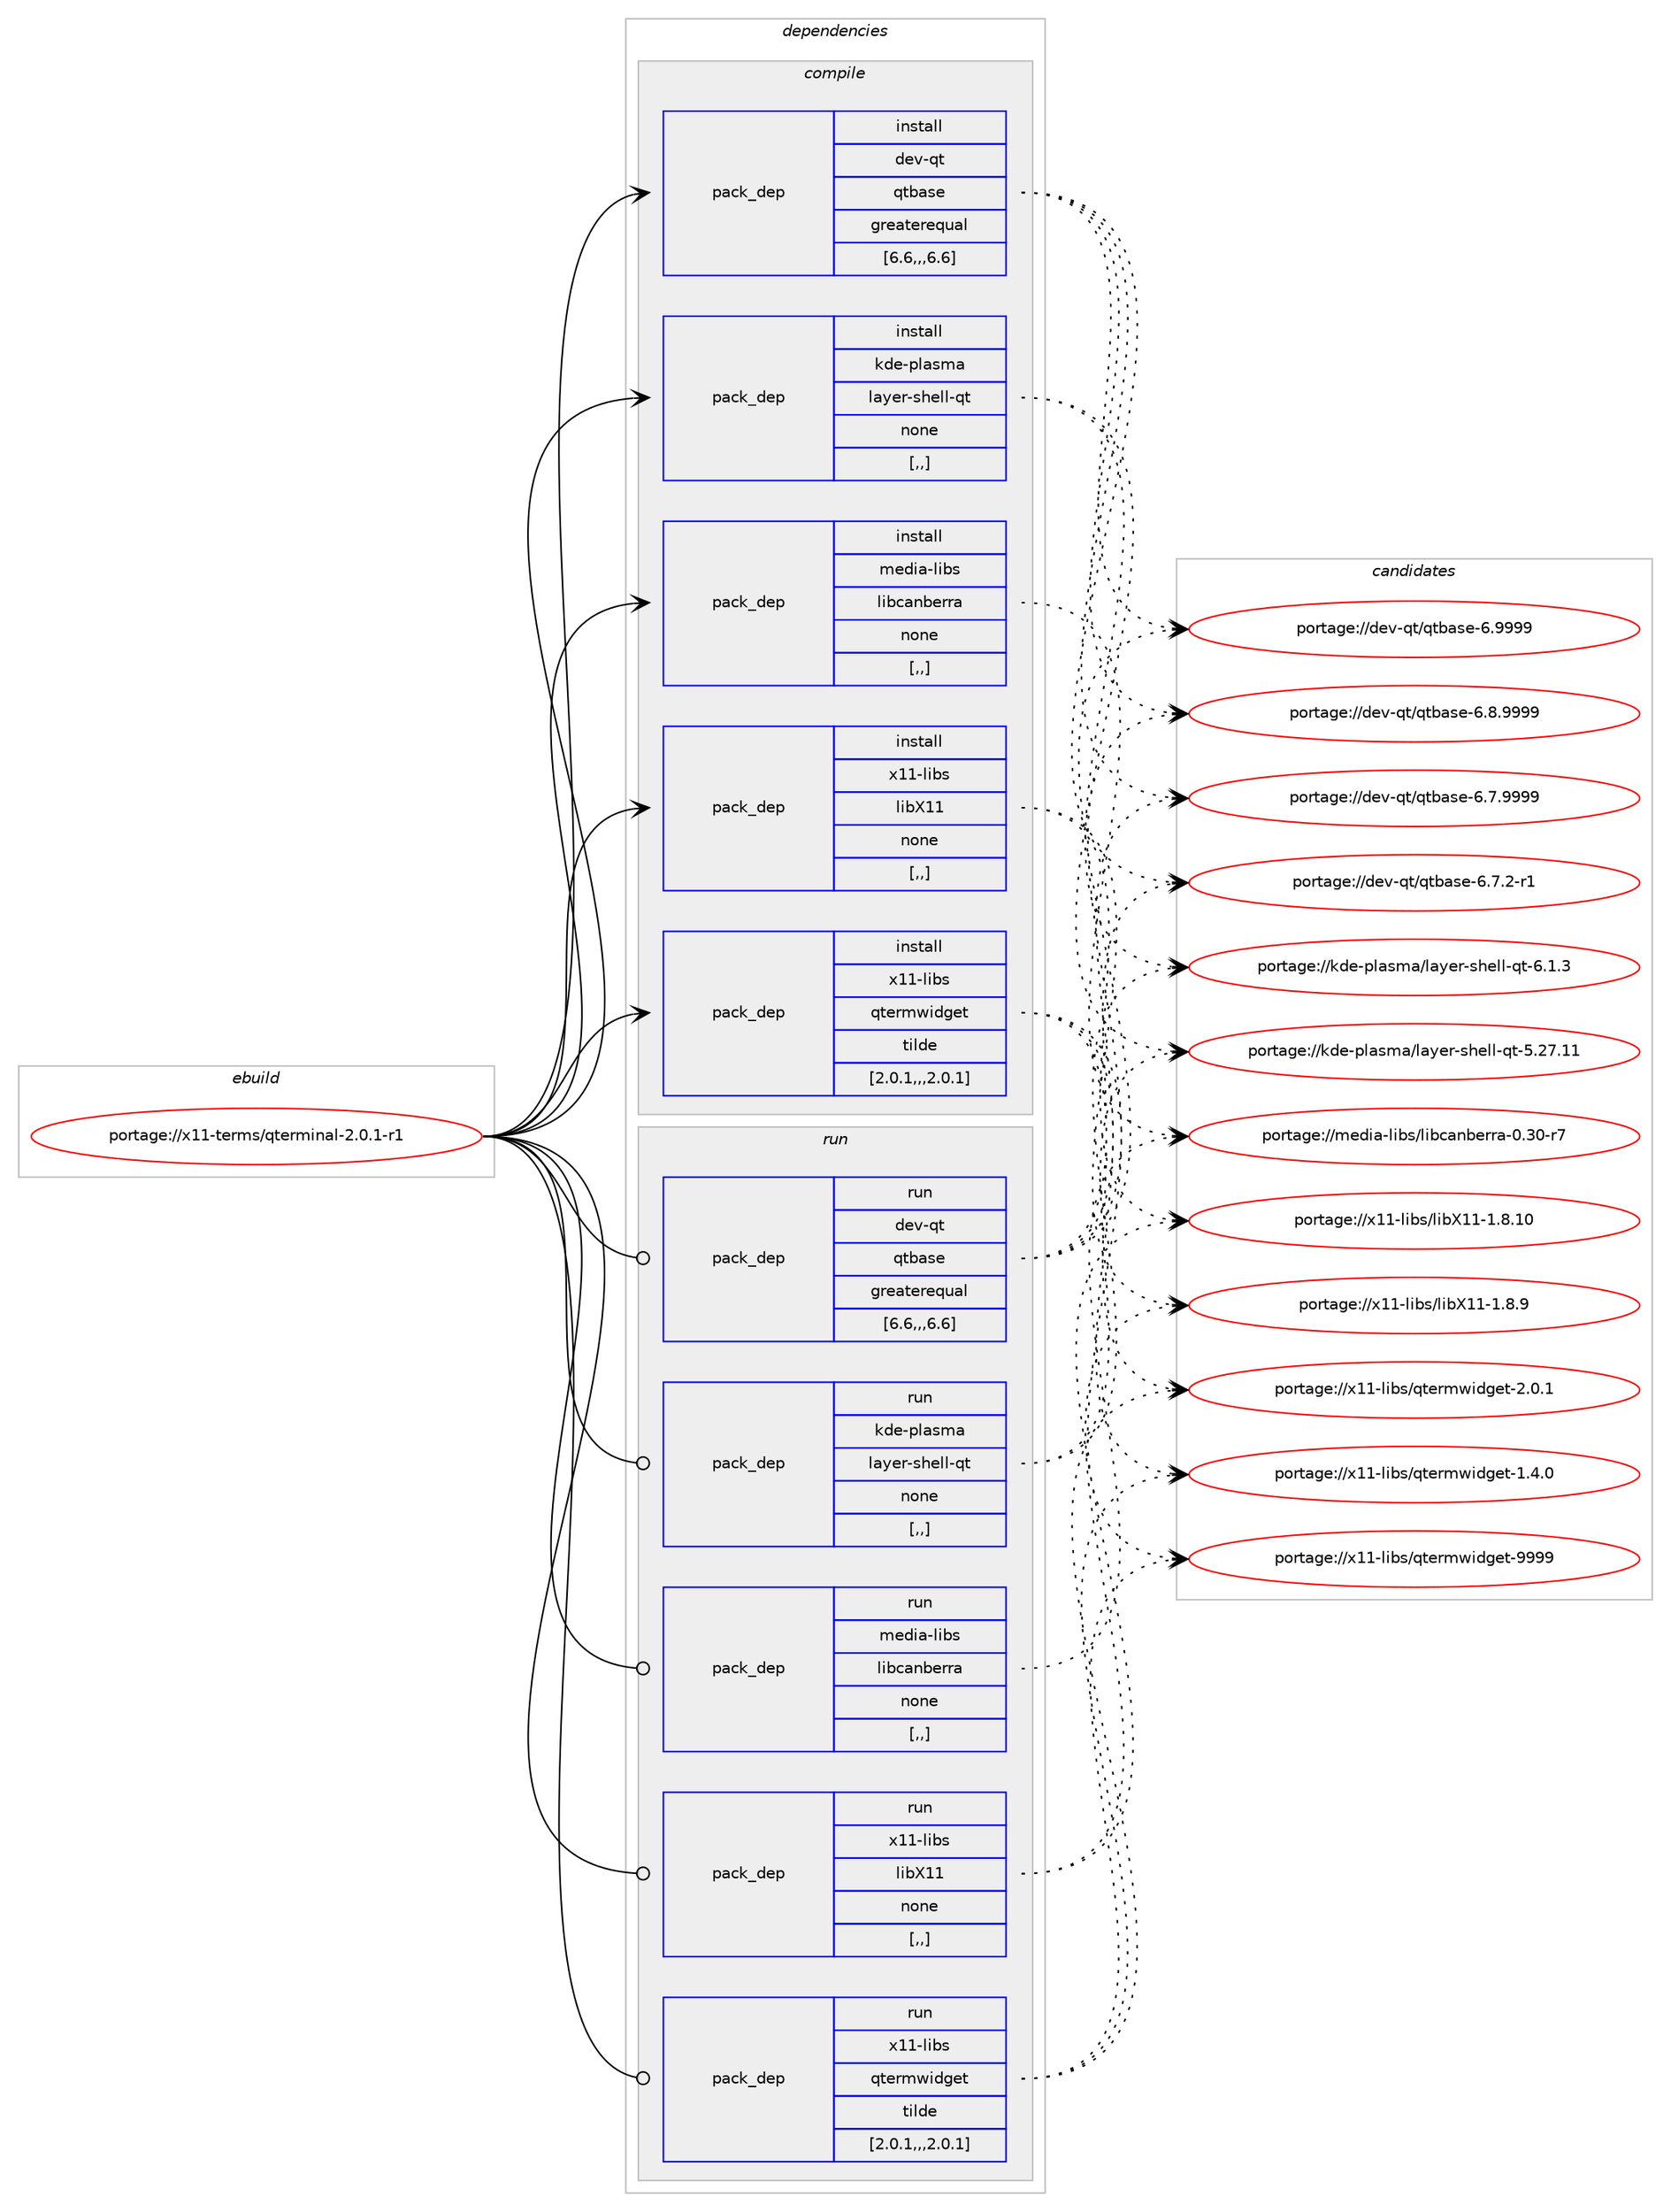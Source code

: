 digraph prolog {

# *************
# Graph options
# *************

newrank=true;
concentrate=true;
compound=true;
graph [rankdir=LR,fontname=Helvetica,fontsize=10,ranksep=1.5];#, ranksep=2.5, nodesep=0.2];
edge  [arrowhead=vee];
node  [fontname=Helvetica,fontsize=10];

# **********
# The ebuild
# **********

subgraph cluster_leftcol {
color=gray;
label=<<i>ebuild</i>>;
id [label="portage://x11-terms/qterminal-2.0.1-r1", color=red, width=4, href="../x11-terms/qterminal-2.0.1-r1.svg"];
}

# ****************
# The dependencies
# ****************

subgraph cluster_midcol {
color=gray;
label=<<i>dependencies</i>>;
subgraph cluster_compile {
fillcolor="#eeeeee";
style=filled;
label=<<i>compile</i>>;
subgraph pack340471 {
dependency467004 [label=<<TABLE BORDER="0" CELLBORDER="1" CELLSPACING="0" CELLPADDING="4" WIDTH="220"><TR><TD ROWSPAN="6" CELLPADDING="30">pack_dep</TD></TR><TR><TD WIDTH="110">install</TD></TR><TR><TD>dev-qt</TD></TR><TR><TD>qtbase</TD></TR><TR><TD>greaterequal</TD></TR><TR><TD>[6.6,,,6.6]</TD></TR></TABLE>>, shape=none, color=blue];
}
id:e -> dependency467004:w [weight=20,style="solid",arrowhead="vee"];
subgraph pack340472 {
dependency467005 [label=<<TABLE BORDER="0" CELLBORDER="1" CELLSPACING="0" CELLPADDING="4" WIDTH="220"><TR><TD ROWSPAN="6" CELLPADDING="30">pack_dep</TD></TR><TR><TD WIDTH="110">install</TD></TR><TR><TD>kde-plasma</TD></TR><TR><TD>layer-shell-qt</TD></TR><TR><TD>none</TD></TR><TR><TD>[,,]</TD></TR></TABLE>>, shape=none, color=blue];
}
id:e -> dependency467005:w [weight=20,style="solid",arrowhead="vee"];
subgraph pack340473 {
dependency467006 [label=<<TABLE BORDER="0" CELLBORDER="1" CELLSPACING="0" CELLPADDING="4" WIDTH="220"><TR><TD ROWSPAN="6" CELLPADDING="30">pack_dep</TD></TR><TR><TD WIDTH="110">install</TD></TR><TR><TD>media-libs</TD></TR><TR><TD>libcanberra</TD></TR><TR><TD>none</TD></TR><TR><TD>[,,]</TD></TR></TABLE>>, shape=none, color=blue];
}
id:e -> dependency467006:w [weight=20,style="solid",arrowhead="vee"];
subgraph pack340474 {
dependency467007 [label=<<TABLE BORDER="0" CELLBORDER="1" CELLSPACING="0" CELLPADDING="4" WIDTH="220"><TR><TD ROWSPAN="6" CELLPADDING="30">pack_dep</TD></TR><TR><TD WIDTH="110">install</TD></TR><TR><TD>x11-libs</TD></TR><TR><TD>libX11</TD></TR><TR><TD>none</TD></TR><TR><TD>[,,]</TD></TR></TABLE>>, shape=none, color=blue];
}
id:e -> dependency467007:w [weight=20,style="solid",arrowhead="vee"];
subgraph pack340475 {
dependency467008 [label=<<TABLE BORDER="0" CELLBORDER="1" CELLSPACING="0" CELLPADDING="4" WIDTH="220"><TR><TD ROWSPAN="6" CELLPADDING="30">pack_dep</TD></TR><TR><TD WIDTH="110">install</TD></TR><TR><TD>x11-libs</TD></TR><TR><TD>qtermwidget</TD></TR><TR><TD>tilde</TD></TR><TR><TD>[2.0.1,,,2.0.1]</TD></TR></TABLE>>, shape=none, color=blue];
}
id:e -> dependency467008:w [weight=20,style="solid",arrowhead="vee"];
}
subgraph cluster_compileandrun {
fillcolor="#eeeeee";
style=filled;
label=<<i>compile and run</i>>;
}
subgraph cluster_run {
fillcolor="#eeeeee";
style=filled;
label=<<i>run</i>>;
subgraph pack340476 {
dependency467009 [label=<<TABLE BORDER="0" CELLBORDER="1" CELLSPACING="0" CELLPADDING="4" WIDTH="220"><TR><TD ROWSPAN="6" CELLPADDING="30">pack_dep</TD></TR><TR><TD WIDTH="110">run</TD></TR><TR><TD>dev-qt</TD></TR><TR><TD>qtbase</TD></TR><TR><TD>greaterequal</TD></TR><TR><TD>[6.6,,,6.6]</TD></TR></TABLE>>, shape=none, color=blue];
}
id:e -> dependency467009:w [weight=20,style="solid",arrowhead="odot"];
subgraph pack340477 {
dependency467010 [label=<<TABLE BORDER="0" CELLBORDER="1" CELLSPACING="0" CELLPADDING="4" WIDTH="220"><TR><TD ROWSPAN="6" CELLPADDING="30">pack_dep</TD></TR><TR><TD WIDTH="110">run</TD></TR><TR><TD>kde-plasma</TD></TR><TR><TD>layer-shell-qt</TD></TR><TR><TD>none</TD></TR><TR><TD>[,,]</TD></TR></TABLE>>, shape=none, color=blue];
}
id:e -> dependency467010:w [weight=20,style="solid",arrowhead="odot"];
subgraph pack340478 {
dependency467011 [label=<<TABLE BORDER="0" CELLBORDER="1" CELLSPACING="0" CELLPADDING="4" WIDTH="220"><TR><TD ROWSPAN="6" CELLPADDING="30">pack_dep</TD></TR><TR><TD WIDTH="110">run</TD></TR><TR><TD>media-libs</TD></TR><TR><TD>libcanberra</TD></TR><TR><TD>none</TD></TR><TR><TD>[,,]</TD></TR></TABLE>>, shape=none, color=blue];
}
id:e -> dependency467011:w [weight=20,style="solid",arrowhead="odot"];
subgraph pack340479 {
dependency467012 [label=<<TABLE BORDER="0" CELLBORDER="1" CELLSPACING="0" CELLPADDING="4" WIDTH="220"><TR><TD ROWSPAN="6" CELLPADDING="30">pack_dep</TD></TR><TR><TD WIDTH="110">run</TD></TR><TR><TD>x11-libs</TD></TR><TR><TD>libX11</TD></TR><TR><TD>none</TD></TR><TR><TD>[,,]</TD></TR></TABLE>>, shape=none, color=blue];
}
id:e -> dependency467012:w [weight=20,style="solid",arrowhead="odot"];
subgraph pack340480 {
dependency467013 [label=<<TABLE BORDER="0" CELLBORDER="1" CELLSPACING="0" CELLPADDING="4" WIDTH="220"><TR><TD ROWSPAN="6" CELLPADDING="30">pack_dep</TD></TR><TR><TD WIDTH="110">run</TD></TR><TR><TD>x11-libs</TD></TR><TR><TD>qtermwidget</TD></TR><TR><TD>tilde</TD></TR><TR><TD>[2.0.1,,,2.0.1]</TD></TR></TABLE>>, shape=none, color=blue];
}
id:e -> dependency467013:w [weight=20,style="solid",arrowhead="odot"];
}
}

# **************
# The candidates
# **************

subgraph cluster_choices {
rank=same;
color=gray;
label=<<i>candidates</i>>;

subgraph choice340471 {
color=black;
nodesep=1;
choice1001011184511311647113116989711510145544657575757 [label="portage://dev-qt/qtbase-6.9999", color=red, width=4,href="../dev-qt/qtbase-6.9999.svg"];
choice10010111845113116471131169897115101455446564657575757 [label="portage://dev-qt/qtbase-6.8.9999", color=red, width=4,href="../dev-qt/qtbase-6.8.9999.svg"];
choice10010111845113116471131169897115101455446554657575757 [label="portage://dev-qt/qtbase-6.7.9999", color=red, width=4,href="../dev-qt/qtbase-6.7.9999.svg"];
choice100101118451131164711311698971151014554465546504511449 [label="portage://dev-qt/qtbase-6.7.2-r1", color=red, width=4,href="../dev-qt/qtbase-6.7.2-r1.svg"];
dependency467004:e -> choice1001011184511311647113116989711510145544657575757:w [style=dotted,weight="100"];
dependency467004:e -> choice10010111845113116471131169897115101455446564657575757:w [style=dotted,weight="100"];
dependency467004:e -> choice10010111845113116471131169897115101455446554657575757:w [style=dotted,weight="100"];
dependency467004:e -> choice100101118451131164711311698971151014554465546504511449:w [style=dotted,weight="100"];
}
subgraph choice340472 {
color=black;
nodesep=1;
choice10710010145112108971151099747108971211011144511510410110810845113116455446494651 [label="portage://kde-plasma/layer-shell-qt-6.1.3", color=red, width=4,href="../kde-plasma/layer-shell-qt-6.1.3.svg"];
choice107100101451121089711510997471089712110111445115104101108108451131164553465055464949 [label="portage://kde-plasma/layer-shell-qt-5.27.11", color=red, width=4,href="../kde-plasma/layer-shell-qt-5.27.11.svg"];
dependency467005:e -> choice10710010145112108971151099747108971211011144511510410110810845113116455446494651:w [style=dotted,weight="100"];
dependency467005:e -> choice107100101451121089711510997471089712110111445115104101108108451131164553465055464949:w [style=dotted,weight="100"];
}
subgraph choice340473 {
color=black;
nodesep=1;
choice10910110010597451081059811547108105989997110981011141149745484651484511455 [label="portage://media-libs/libcanberra-0.30-r7", color=red, width=4,href="../media-libs/libcanberra-0.30-r7.svg"];
dependency467006:e -> choice10910110010597451081059811547108105989997110981011141149745484651484511455:w [style=dotted,weight="100"];
}
subgraph choice340474 {
color=black;
nodesep=1;
choice12049494510810598115471081059888494945494656464948 [label="portage://x11-libs/libX11-1.8.10", color=red, width=4,href="../x11-libs/libX11-1.8.10.svg"];
choice120494945108105981154710810598884949454946564657 [label="portage://x11-libs/libX11-1.8.9", color=red, width=4,href="../x11-libs/libX11-1.8.9.svg"];
dependency467007:e -> choice12049494510810598115471081059888494945494656464948:w [style=dotted,weight="100"];
dependency467007:e -> choice120494945108105981154710810598884949454946564657:w [style=dotted,weight="100"];
}
subgraph choice340475 {
color=black;
nodesep=1;
choice12049494510810598115471131161011141091191051001031011164557575757 [label="portage://x11-libs/qtermwidget-9999", color=red, width=4,href="../x11-libs/qtermwidget-9999.svg"];
choice1204949451081059811547113116101114109119105100103101116455046484649 [label="portage://x11-libs/qtermwidget-2.0.1", color=red, width=4,href="../x11-libs/qtermwidget-2.0.1.svg"];
choice1204949451081059811547113116101114109119105100103101116454946524648 [label="portage://x11-libs/qtermwidget-1.4.0", color=red, width=4,href="../x11-libs/qtermwidget-1.4.0.svg"];
dependency467008:e -> choice12049494510810598115471131161011141091191051001031011164557575757:w [style=dotted,weight="100"];
dependency467008:e -> choice1204949451081059811547113116101114109119105100103101116455046484649:w [style=dotted,weight="100"];
dependency467008:e -> choice1204949451081059811547113116101114109119105100103101116454946524648:w [style=dotted,weight="100"];
}
subgraph choice340476 {
color=black;
nodesep=1;
choice1001011184511311647113116989711510145544657575757 [label="portage://dev-qt/qtbase-6.9999", color=red, width=4,href="../dev-qt/qtbase-6.9999.svg"];
choice10010111845113116471131169897115101455446564657575757 [label="portage://dev-qt/qtbase-6.8.9999", color=red, width=4,href="../dev-qt/qtbase-6.8.9999.svg"];
choice10010111845113116471131169897115101455446554657575757 [label="portage://dev-qt/qtbase-6.7.9999", color=red, width=4,href="../dev-qt/qtbase-6.7.9999.svg"];
choice100101118451131164711311698971151014554465546504511449 [label="portage://dev-qt/qtbase-6.7.2-r1", color=red, width=4,href="../dev-qt/qtbase-6.7.2-r1.svg"];
dependency467009:e -> choice1001011184511311647113116989711510145544657575757:w [style=dotted,weight="100"];
dependency467009:e -> choice10010111845113116471131169897115101455446564657575757:w [style=dotted,weight="100"];
dependency467009:e -> choice10010111845113116471131169897115101455446554657575757:w [style=dotted,weight="100"];
dependency467009:e -> choice100101118451131164711311698971151014554465546504511449:w [style=dotted,weight="100"];
}
subgraph choice340477 {
color=black;
nodesep=1;
choice10710010145112108971151099747108971211011144511510410110810845113116455446494651 [label="portage://kde-plasma/layer-shell-qt-6.1.3", color=red, width=4,href="../kde-plasma/layer-shell-qt-6.1.3.svg"];
choice107100101451121089711510997471089712110111445115104101108108451131164553465055464949 [label="portage://kde-plasma/layer-shell-qt-5.27.11", color=red, width=4,href="../kde-plasma/layer-shell-qt-5.27.11.svg"];
dependency467010:e -> choice10710010145112108971151099747108971211011144511510410110810845113116455446494651:w [style=dotted,weight="100"];
dependency467010:e -> choice107100101451121089711510997471089712110111445115104101108108451131164553465055464949:w [style=dotted,weight="100"];
}
subgraph choice340478 {
color=black;
nodesep=1;
choice10910110010597451081059811547108105989997110981011141149745484651484511455 [label="portage://media-libs/libcanberra-0.30-r7", color=red, width=4,href="../media-libs/libcanberra-0.30-r7.svg"];
dependency467011:e -> choice10910110010597451081059811547108105989997110981011141149745484651484511455:w [style=dotted,weight="100"];
}
subgraph choice340479 {
color=black;
nodesep=1;
choice12049494510810598115471081059888494945494656464948 [label="portage://x11-libs/libX11-1.8.10", color=red, width=4,href="../x11-libs/libX11-1.8.10.svg"];
choice120494945108105981154710810598884949454946564657 [label="portage://x11-libs/libX11-1.8.9", color=red, width=4,href="../x11-libs/libX11-1.8.9.svg"];
dependency467012:e -> choice12049494510810598115471081059888494945494656464948:w [style=dotted,weight="100"];
dependency467012:e -> choice120494945108105981154710810598884949454946564657:w [style=dotted,weight="100"];
}
subgraph choice340480 {
color=black;
nodesep=1;
choice12049494510810598115471131161011141091191051001031011164557575757 [label="portage://x11-libs/qtermwidget-9999", color=red, width=4,href="../x11-libs/qtermwidget-9999.svg"];
choice1204949451081059811547113116101114109119105100103101116455046484649 [label="portage://x11-libs/qtermwidget-2.0.1", color=red, width=4,href="../x11-libs/qtermwidget-2.0.1.svg"];
choice1204949451081059811547113116101114109119105100103101116454946524648 [label="portage://x11-libs/qtermwidget-1.4.0", color=red, width=4,href="../x11-libs/qtermwidget-1.4.0.svg"];
dependency467013:e -> choice12049494510810598115471131161011141091191051001031011164557575757:w [style=dotted,weight="100"];
dependency467013:e -> choice1204949451081059811547113116101114109119105100103101116455046484649:w [style=dotted,weight="100"];
dependency467013:e -> choice1204949451081059811547113116101114109119105100103101116454946524648:w [style=dotted,weight="100"];
}
}

}
